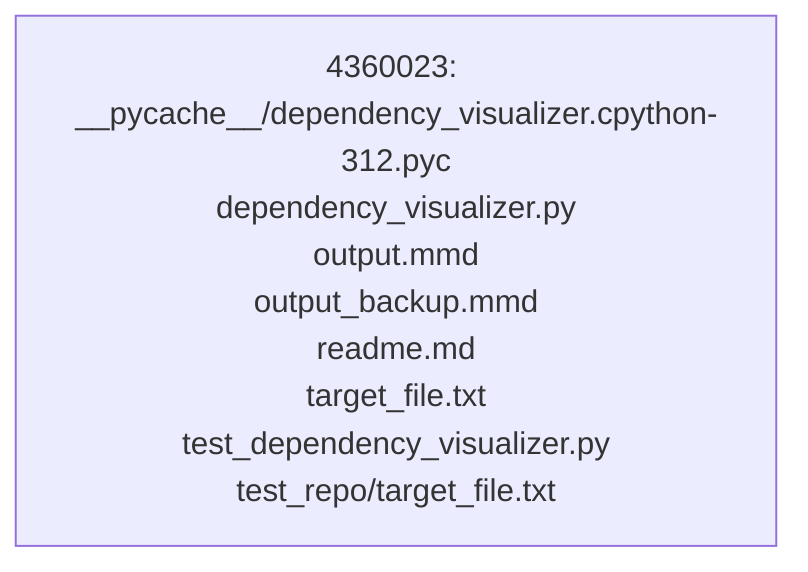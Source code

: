 graph TD
4360023["4360023: __pycache__/dependency_visualizer.cpython-312.pyc<br>dependency_visualizer.py<br>output.mmd<br>output_backup.mmd<br>readme.md<br>target_file.txt<br>test_dependency_visualizer.py<br>test_repo/target_file.txt"]